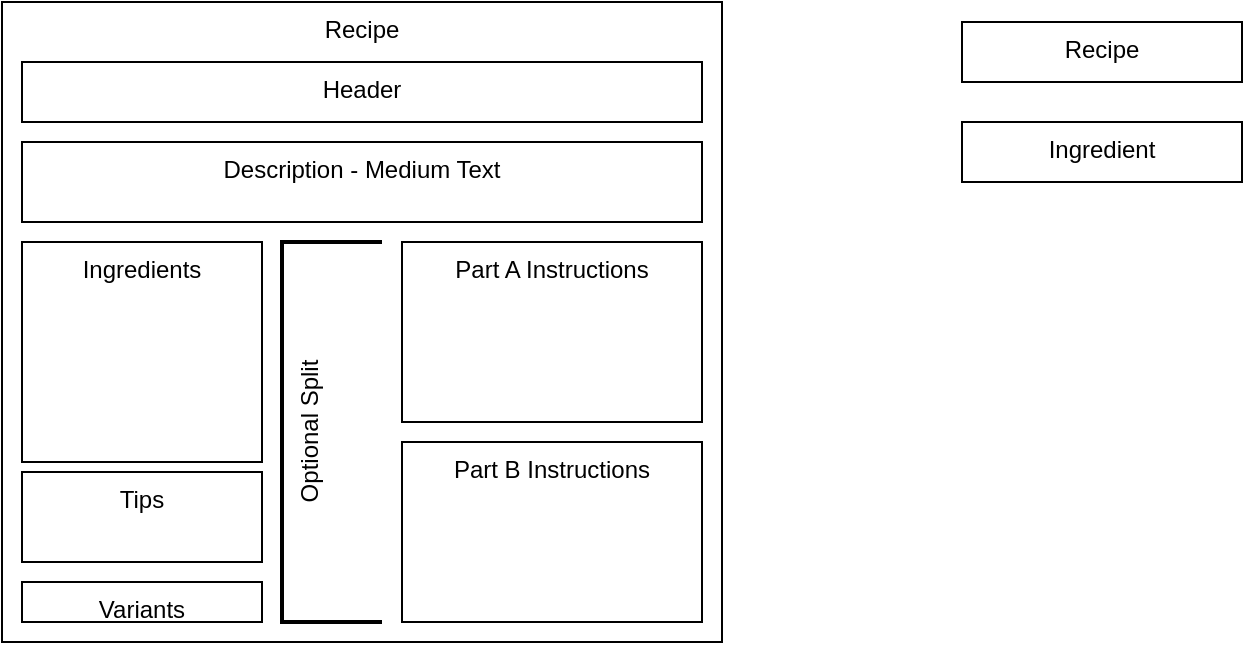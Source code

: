<mxfile version="28.2.5">
  <diagram name="Page-1" id="lnqcEaN7dKmQNBbQnGVA">
    <mxGraphModel grid="1" page="0" gridSize="10" guides="1" tooltips="1" connect="1" arrows="1" fold="1" pageScale="1" pageWidth="850" pageHeight="1100" math="0" shadow="0">
      <root>
        <mxCell id="0" />
        <mxCell id="1" parent="0" />
        <mxCell id="AfuM8XKxh83jBQn8BoJw-1" value="Recipe" style="rounded=0;whiteSpace=wrap;html=1;verticalAlign=top;" vertex="1" parent="1">
          <mxGeometry x="-80" y="200" width="360" height="320" as="geometry" />
        </mxCell>
        <mxCell id="AfuM8XKxh83jBQn8BoJw-2" value="Variants" style="rounded=0;whiteSpace=wrap;html=1;verticalAlign=top;" vertex="1" parent="1">
          <mxGeometry x="-70" y="490" width="120" height="20" as="geometry" />
        </mxCell>
        <mxCell id="AfuM8XKxh83jBQn8BoJw-3" value="Tips" style="rounded=0;whiteSpace=wrap;html=1;verticalAlign=top;" vertex="1" parent="1">
          <mxGeometry x="-70" y="435" width="120" height="45" as="geometry" />
        </mxCell>
        <mxCell id="AfuM8XKxh83jBQn8BoJw-4" value="Part A Instructions" style="rounded=0;whiteSpace=wrap;html=1;verticalAlign=top;" vertex="1" parent="1">
          <mxGeometry x="120" y="320" width="150" height="90" as="geometry" />
        </mxCell>
        <mxCell id="AfuM8XKxh83jBQn8BoJw-5" value="Header" style="rounded=0;whiteSpace=wrap;html=1;verticalAlign=top;" vertex="1" parent="1">
          <mxGeometry x="-70" y="230" width="340" height="30" as="geometry" />
        </mxCell>
        <mxCell id="AfuM8XKxh83jBQn8BoJw-6" value="Ingredients" style="rounded=0;whiteSpace=wrap;html=1;verticalAlign=top;" vertex="1" parent="1">
          <mxGeometry x="-70" y="320" width="120" height="110" as="geometry" />
        </mxCell>
        <mxCell id="AfuM8XKxh83jBQn8BoJw-7" value="Description - Medium Text" style="rounded=0;whiteSpace=wrap;html=1;verticalAlign=top;" vertex="1" parent="1">
          <mxGeometry x="-70" y="270" width="340" height="40" as="geometry" />
        </mxCell>
        <mxCell id="AfuM8XKxh83jBQn8BoJw-8" value="Optional Split" style="strokeWidth=2;html=1;shape=mxgraph.flowchart.annotation_1;align=center;pointerEvents=1;horizontal=0;verticalAlign=top;" vertex="1" parent="1">
          <mxGeometry x="60" y="320" width="50" height="190" as="geometry" />
        </mxCell>
        <mxCell id="AfuM8XKxh83jBQn8BoJw-9" value="Part B Instructions" style="rounded=0;whiteSpace=wrap;html=1;verticalAlign=top;" vertex="1" parent="1">
          <mxGeometry x="120" y="420" width="150" height="90" as="geometry" />
        </mxCell>
        <mxCell id="BtiZ9mwBQ5yirtGT4Umm-1" value="Recipe" style="rounded=0;whiteSpace=wrap;html=1;verticalAlign=top;" vertex="1" parent="1">
          <mxGeometry x="400" y="210" width="140" height="30" as="geometry" />
        </mxCell>
        <mxCell id="BtiZ9mwBQ5yirtGT4Umm-2" value="Ingredient" style="rounded=0;whiteSpace=wrap;html=1;verticalAlign=top;" vertex="1" parent="1">
          <mxGeometry x="400" y="260" width="140" height="30" as="geometry" />
        </mxCell>
      </root>
    </mxGraphModel>
  </diagram>
</mxfile>

